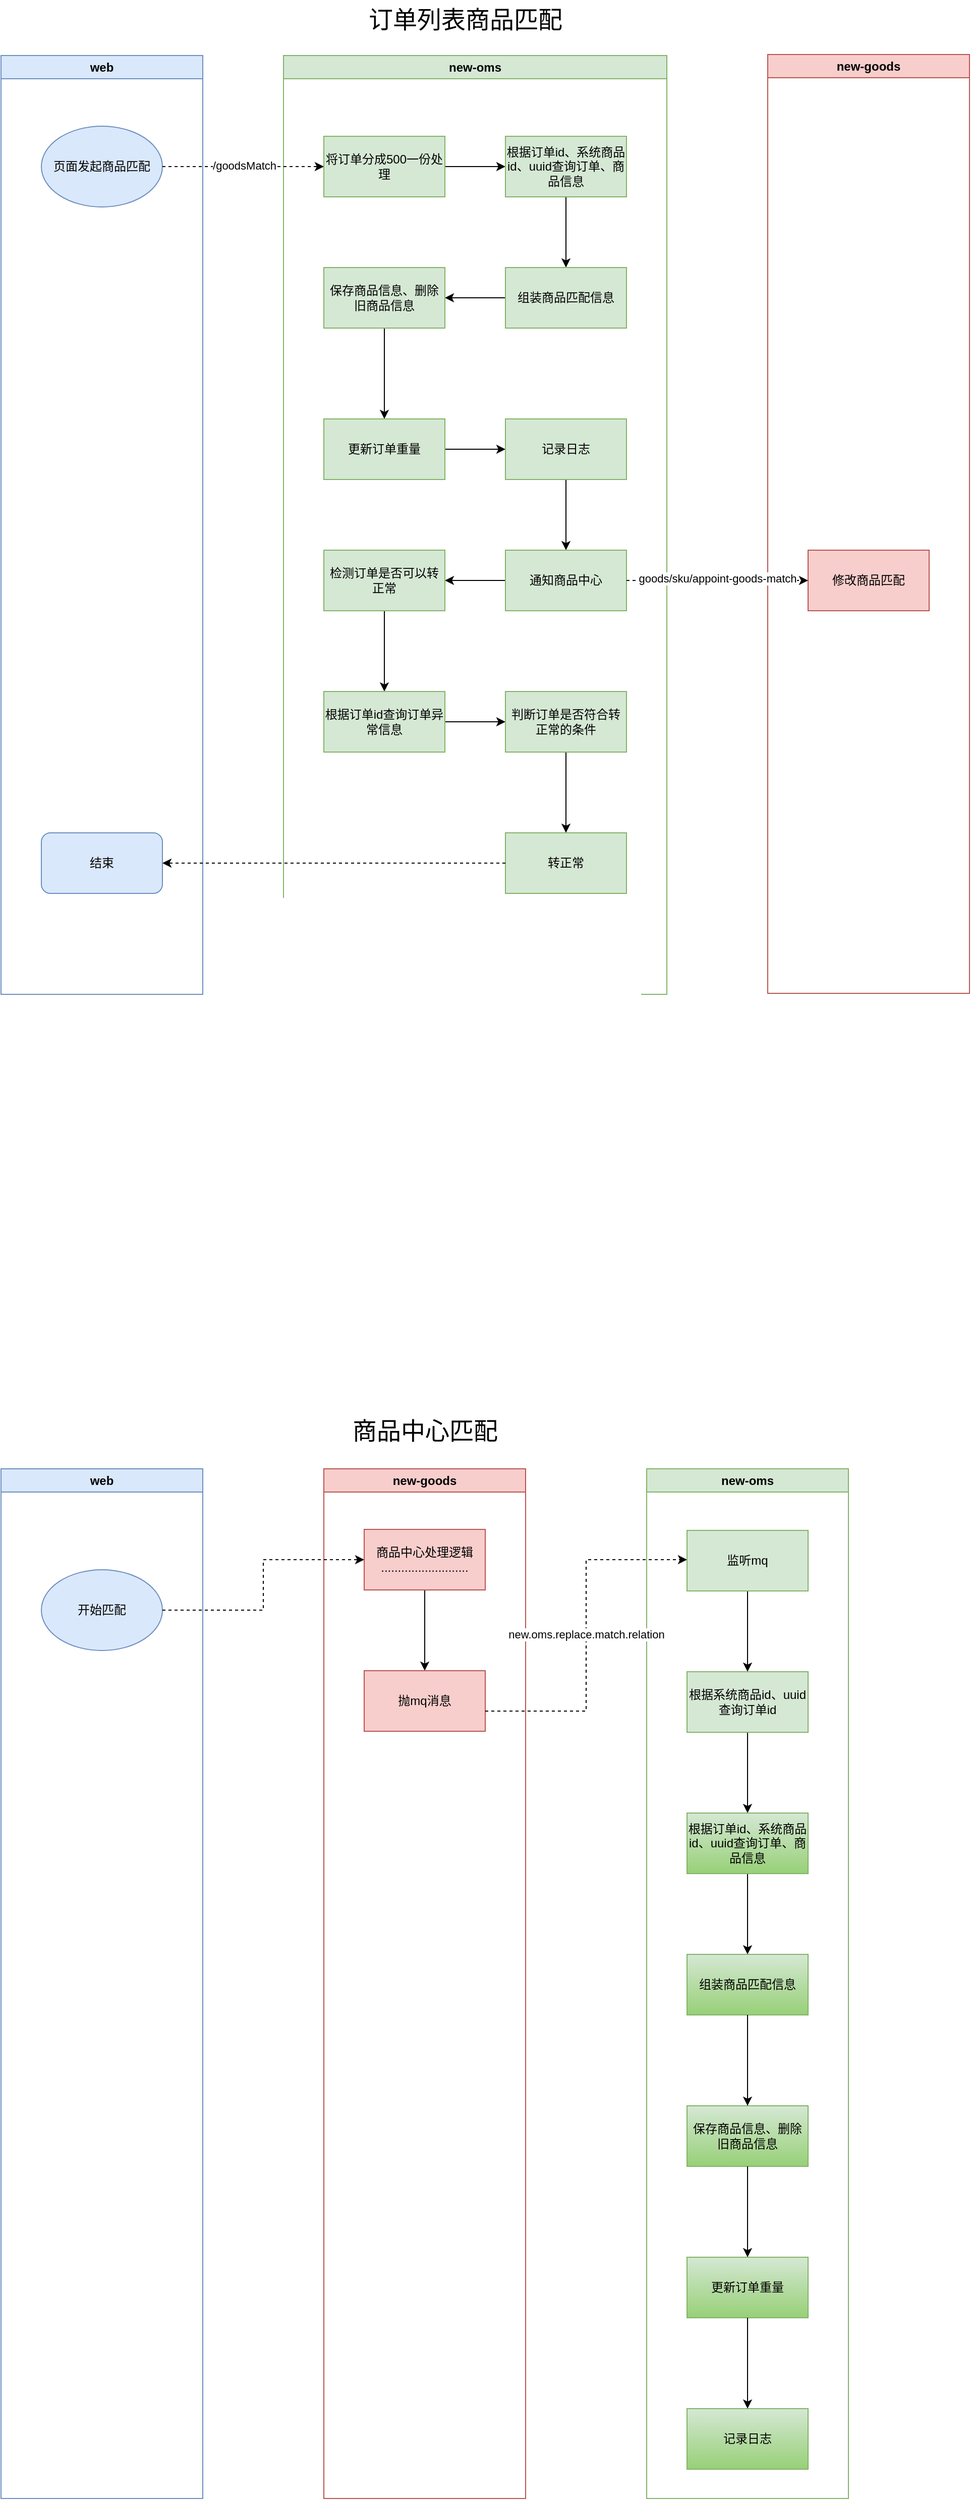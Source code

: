 <mxfile version="24.7.10">
  <diagram name="第 1 页" id="gVlICdoAYLYldk3fjAm1">
    <mxGraphModel dx="2074" dy="1106" grid="1" gridSize="10" guides="1" tooltips="1" connect="1" arrows="1" fold="1" page="1" pageScale="1" pageWidth="827" pageHeight="1169" math="0" shadow="0">
      <root>
        <mxCell id="0" />
        <mxCell id="1" parent="0" />
        <mxCell id="7TzGvKEf5VPIkmVuwXKu-1" value="&lt;font style=&quot;font-size: 24px;&quot;&gt;订单列表商品匹配&lt;/font&gt;" style="text;html=1;align=center;verticalAlign=middle;resizable=0;points=[];autosize=1;strokeColor=none;fillColor=none;" vertex="1" parent="1">
          <mxGeometry x="390" y="185" width="220" height="40" as="geometry" />
        </mxCell>
        <mxCell id="7TzGvKEf5VPIkmVuwXKu-2" value="web" style="swimlane;whiteSpace=wrap;html=1;fillColor=#dae8fc;strokeColor=#6c8ebf;" vertex="1" parent="1">
          <mxGeometry x="40" y="240" width="200" height="930" as="geometry" />
        </mxCell>
        <mxCell id="7TzGvKEf5VPIkmVuwXKu-16" value="页面发起商品匹配" style="ellipse;whiteSpace=wrap;html=1;fillColor=#dae8fc;strokeColor=#6c8ebf;" vertex="1" parent="7TzGvKEf5VPIkmVuwXKu-2">
          <mxGeometry x="40" y="70" width="120" height="80" as="geometry" />
        </mxCell>
        <mxCell id="7TzGvKEf5VPIkmVuwXKu-44" value="结束" style="rounded=1;whiteSpace=wrap;html=1;fillColor=#dae8fc;strokeColor=#6c8ebf;" vertex="1" parent="7TzGvKEf5VPIkmVuwXKu-2">
          <mxGeometry x="40" y="770" width="120" height="60" as="geometry" />
        </mxCell>
        <mxCell id="7TzGvKEf5VPIkmVuwXKu-4" value="new-oms" style="swimlane;whiteSpace=wrap;html=1;fillColor=#d5e8d4;strokeColor=#82b366;" vertex="1" parent="1">
          <mxGeometry x="320" y="240" width="380" height="930" as="geometry" />
        </mxCell>
        <mxCell id="7TzGvKEf5VPIkmVuwXKu-22" value="" style="edgeStyle=orthogonalEdgeStyle;rounded=0;orthogonalLoop=1;jettySize=auto;html=1;" edge="1" parent="7TzGvKEf5VPIkmVuwXKu-4" source="7TzGvKEf5VPIkmVuwXKu-17" target="7TzGvKEf5VPIkmVuwXKu-21">
          <mxGeometry relative="1" as="geometry" />
        </mxCell>
        <mxCell id="7TzGvKEf5VPIkmVuwXKu-17" value="将订单分成500一份处理" style="whiteSpace=wrap;html=1;fillColor=#d5e8d4;strokeColor=#82b366;" vertex="1" parent="7TzGvKEf5VPIkmVuwXKu-4">
          <mxGeometry x="40" y="80" width="120" height="60" as="geometry" />
        </mxCell>
        <mxCell id="7TzGvKEf5VPIkmVuwXKu-24" value="" style="edgeStyle=orthogonalEdgeStyle;rounded=0;orthogonalLoop=1;jettySize=auto;html=1;" edge="1" parent="7TzGvKEf5VPIkmVuwXKu-4" source="7TzGvKEf5VPIkmVuwXKu-21" target="7TzGvKEf5VPIkmVuwXKu-23">
          <mxGeometry relative="1" as="geometry" />
        </mxCell>
        <mxCell id="7TzGvKEf5VPIkmVuwXKu-21" value="根据订单id、系统商品id、uuid查询订单、商品信息" style="whiteSpace=wrap;html=1;fillColor=#d5e8d4;strokeColor=#82b366;" vertex="1" parent="7TzGvKEf5VPIkmVuwXKu-4">
          <mxGeometry x="220" y="80" width="120" height="60" as="geometry" />
        </mxCell>
        <mxCell id="7TzGvKEf5VPIkmVuwXKu-26" value="" style="edgeStyle=orthogonalEdgeStyle;rounded=0;orthogonalLoop=1;jettySize=auto;html=1;" edge="1" parent="7TzGvKEf5VPIkmVuwXKu-4" source="7TzGvKEf5VPIkmVuwXKu-23" target="7TzGvKEf5VPIkmVuwXKu-25">
          <mxGeometry relative="1" as="geometry" />
        </mxCell>
        <mxCell id="7TzGvKEf5VPIkmVuwXKu-23" value="组装商品匹配信息" style="whiteSpace=wrap;html=1;fillColor=#d5e8d4;strokeColor=#82b366;" vertex="1" parent="7TzGvKEf5VPIkmVuwXKu-4">
          <mxGeometry x="220" y="210" width="120" height="60" as="geometry" />
        </mxCell>
        <mxCell id="7TzGvKEf5VPIkmVuwXKu-28" value="" style="edgeStyle=orthogonalEdgeStyle;rounded=0;orthogonalLoop=1;jettySize=auto;html=1;" edge="1" parent="7TzGvKEf5VPIkmVuwXKu-4" source="7TzGvKEf5VPIkmVuwXKu-25" target="7TzGvKEf5VPIkmVuwXKu-27">
          <mxGeometry relative="1" as="geometry" />
        </mxCell>
        <mxCell id="7TzGvKEf5VPIkmVuwXKu-25" value="保存商品信息、删除旧商品信息" style="whiteSpace=wrap;html=1;fillColor=#d5e8d4;strokeColor=#82b366;" vertex="1" parent="7TzGvKEf5VPIkmVuwXKu-4">
          <mxGeometry x="40" y="210" width="120" height="60" as="geometry" />
        </mxCell>
        <mxCell id="7TzGvKEf5VPIkmVuwXKu-30" value="" style="edgeStyle=orthogonalEdgeStyle;rounded=0;orthogonalLoop=1;jettySize=auto;html=1;" edge="1" parent="7TzGvKEf5VPIkmVuwXKu-4" source="7TzGvKEf5VPIkmVuwXKu-27" target="7TzGvKEf5VPIkmVuwXKu-29">
          <mxGeometry relative="1" as="geometry" />
        </mxCell>
        <mxCell id="7TzGvKEf5VPIkmVuwXKu-27" value="更新订单重量" style="whiteSpace=wrap;html=1;fillColor=#d5e8d4;strokeColor=#82b366;" vertex="1" parent="7TzGvKEf5VPIkmVuwXKu-4">
          <mxGeometry x="40" y="360" width="120" height="60" as="geometry" />
        </mxCell>
        <mxCell id="7TzGvKEf5VPIkmVuwXKu-32" value="" style="edgeStyle=orthogonalEdgeStyle;rounded=0;orthogonalLoop=1;jettySize=auto;html=1;" edge="1" parent="7TzGvKEf5VPIkmVuwXKu-4" source="7TzGvKEf5VPIkmVuwXKu-29" target="7TzGvKEf5VPIkmVuwXKu-31">
          <mxGeometry relative="1" as="geometry" />
        </mxCell>
        <mxCell id="7TzGvKEf5VPIkmVuwXKu-29" value="记录日志" style="whiteSpace=wrap;html=1;fillColor=#d5e8d4;strokeColor=#82b366;" vertex="1" parent="7TzGvKEf5VPIkmVuwXKu-4">
          <mxGeometry x="220" y="360" width="120" height="60" as="geometry" />
        </mxCell>
        <mxCell id="7TzGvKEf5VPIkmVuwXKu-36" value="" style="edgeStyle=orthogonalEdgeStyle;rounded=0;orthogonalLoop=1;jettySize=auto;html=1;" edge="1" parent="7TzGvKEf5VPIkmVuwXKu-4" source="7TzGvKEf5VPIkmVuwXKu-31" target="7TzGvKEf5VPIkmVuwXKu-35">
          <mxGeometry relative="1" as="geometry" />
        </mxCell>
        <mxCell id="7TzGvKEf5VPIkmVuwXKu-31" value="通知商品中心" style="whiteSpace=wrap;html=1;fillColor=#d5e8d4;strokeColor=#82b366;" vertex="1" parent="7TzGvKEf5VPIkmVuwXKu-4">
          <mxGeometry x="220" y="490" width="120" height="60" as="geometry" />
        </mxCell>
        <mxCell id="7TzGvKEf5VPIkmVuwXKu-38" value="" style="edgeStyle=orthogonalEdgeStyle;rounded=0;orthogonalLoop=1;jettySize=auto;html=1;" edge="1" parent="7TzGvKEf5VPIkmVuwXKu-4" source="7TzGvKEf5VPIkmVuwXKu-35" target="7TzGvKEf5VPIkmVuwXKu-37">
          <mxGeometry relative="1" as="geometry" />
        </mxCell>
        <mxCell id="7TzGvKEf5VPIkmVuwXKu-35" value="检测订单是否可以转正常" style="whiteSpace=wrap;html=1;fillColor=#d5e8d4;strokeColor=#82b366;" vertex="1" parent="7TzGvKEf5VPIkmVuwXKu-4">
          <mxGeometry x="40" y="490" width="120" height="60" as="geometry" />
        </mxCell>
        <mxCell id="7TzGvKEf5VPIkmVuwXKu-40" value="" style="edgeStyle=orthogonalEdgeStyle;rounded=0;orthogonalLoop=1;jettySize=auto;html=1;" edge="1" parent="7TzGvKEf5VPIkmVuwXKu-4" source="7TzGvKEf5VPIkmVuwXKu-37" target="7TzGvKEf5VPIkmVuwXKu-39">
          <mxGeometry relative="1" as="geometry" />
        </mxCell>
        <mxCell id="7TzGvKEf5VPIkmVuwXKu-37" value="根据订单id查询订单异常信息" style="whiteSpace=wrap;html=1;fillColor=#d5e8d4;strokeColor=#82b366;" vertex="1" parent="7TzGvKEf5VPIkmVuwXKu-4">
          <mxGeometry x="40" y="630" width="120" height="60" as="geometry" />
        </mxCell>
        <mxCell id="7TzGvKEf5VPIkmVuwXKu-42" value="" style="edgeStyle=orthogonalEdgeStyle;rounded=0;orthogonalLoop=1;jettySize=auto;html=1;" edge="1" parent="7TzGvKEf5VPIkmVuwXKu-4" source="7TzGvKEf5VPIkmVuwXKu-39" target="7TzGvKEf5VPIkmVuwXKu-41">
          <mxGeometry relative="1" as="geometry" />
        </mxCell>
        <mxCell id="7TzGvKEf5VPIkmVuwXKu-39" value="判断订单是否符合转正常的条件" style="whiteSpace=wrap;html=1;fillColor=#d5e8d4;strokeColor=#82b366;" vertex="1" parent="7TzGvKEf5VPIkmVuwXKu-4">
          <mxGeometry x="220" y="630" width="120" height="60" as="geometry" />
        </mxCell>
        <mxCell id="7TzGvKEf5VPIkmVuwXKu-41" value="转正常" style="whiteSpace=wrap;html=1;fillColor=#d5e8d4;strokeColor=#82b366;" vertex="1" parent="7TzGvKEf5VPIkmVuwXKu-4">
          <mxGeometry x="220" y="770" width="120" height="60" as="geometry" />
        </mxCell>
        <mxCell id="7TzGvKEf5VPIkmVuwXKu-5" value="new-goods" style="swimlane;whiteSpace=wrap;html=1;fillColor=#f8cecc;strokeColor=#b85450;" vertex="1" parent="1">
          <mxGeometry x="800" y="239" width="200" height="930" as="geometry" />
        </mxCell>
        <mxCell id="7TzGvKEf5VPIkmVuwXKu-33" value="修改商品匹配" style="whiteSpace=wrap;html=1;fillColor=#f8cecc;strokeColor=#b85450;" vertex="1" parent="7TzGvKEf5VPIkmVuwXKu-5">
          <mxGeometry x="40" y="491" width="120" height="60" as="geometry" />
        </mxCell>
        <mxCell id="7TzGvKEf5VPIkmVuwXKu-18" value="" style="edgeStyle=orthogonalEdgeStyle;rounded=0;orthogonalLoop=1;jettySize=auto;html=1;dashed=1;" edge="1" parent="1" source="7TzGvKEf5VPIkmVuwXKu-16" target="7TzGvKEf5VPIkmVuwXKu-17">
          <mxGeometry relative="1" as="geometry" />
        </mxCell>
        <mxCell id="7TzGvKEf5VPIkmVuwXKu-20" value="/goodsMatch" style="edgeLabel;html=1;align=center;verticalAlign=middle;resizable=0;points=[];" vertex="1" connectable="0" parent="7TzGvKEf5VPIkmVuwXKu-18">
          <mxGeometry x="0.013" y="1" relative="1" as="geometry">
            <mxPoint as="offset" />
          </mxGeometry>
        </mxCell>
        <mxCell id="7TzGvKEf5VPIkmVuwXKu-34" value="" style="edgeStyle=orthogonalEdgeStyle;rounded=0;orthogonalLoop=1;jettySize=auto;html=1;dashed=1;" edge="1" parent="1" source="7TzGvKEf5VPIkmVuwXKu-31" target="7TzGvKEf5VPIkmVuwXKu-33">
          <mxGeometry relative="1" as="geometry" />
        </mxCell>
        <mxCell id="7TzGvKEf5VPIkmVuwXKu-46" value="goods/sku/appoint-goods-match" style="edgeLabel;html=1;align=center;verticalAlign=middle;resizable=0;points=[];" vertex="1" connectable="0" parent="7TzGvKEf5VPIkmVuwXKu-34">
          <mxGeometry y="2" relative="1" as="geometry">
            <mxPoint as="offset" />
          </mxGeometry>
        </mxCell>
        <mxCell id="7TzGvKEf5VPIkmVuwXKu-45" value="" style="edgeStyle=orthogonalEdgeStyle;rounded=0;orthogonalLoop=1;jettySize=auto;html=1;dashed=1;" edge="1" parent="1" source="7TzGvKEf5VPIkmVuwXKu-41" target="7TzGvKEf5VPIkmVuwXKu-44">
          <mxGeometry relative="1" as="geometry" />
        </mxCell>
        <mxCell id="7TzGvKEf5VPIkmVuwXKu-47" value="&lt;span style=&quot;font-size: 24px;&quot;&gt;商品中心匹配&lt;/span&gt;" style="text;html=1;align=center;verticalAlign=middle;resizable=0;points=[];autosize=1;strokeColor=none;fillColor=none;" vertex="1" parent="1">
          <mxGeometry x="375" y="1583" width="170" height="40" as="geometry" />
        </mxCell>
        <mxCell id="7TzGvKEf5VPIkmVuwXKu-48" value="new-goods" style="swimlane;whiteSpace=wrap;html=1;startSize=23;fillColor=#f8cecc;strokeColor=#b85450;" vertex="1" parent="1">
          <mxGeometry x="360" y="1640" width="200" height="1020" as="geometry" />
        </mxCell>
        <mxCell id="7TzGvKEf5VPIkmVuwXKu-57" value="" style="edgeStyle=orthogonalEdgeStyle;rounded=0;orthogonalLoop=1;jettySize=auto;html=1;" edge="1" parent="7TzGvKEf5VPIkmVuwXKu-48" source="7TzGvKEf5VPIkmVuwXKu-52" target="7TzGvKEf5VPIkmVuwXKu-56">
          <mxGeometry relative="1" as="geometry" />
        </mxCell>
        <mxCell id="7TzGvKEf5VPIkmVuwXKu-52" value="商品中心处理逻辑&lt;br&gt;.........................." style="whiteSpace=wrap;html=1;fillColor=#f8cecc;strokeColor=#b85450;" vertex="1" parent="7TzGvKEf5VPIkmVuwXKu-48">
          <mxGeometry x="40" y="60" width="120" height="60" as="geometry" />
        </mxCell>
        <mxCell id="7TzGvKEf5VPIkmVuwXKu-56" value="抛mq消息" style="whiteSpace=wrap;html=1;fillColor=#f8cecc;strokeColor=#b85450;" vertex="1" parent="7TzGvKEf5VPIkmVuwXKu-48">
          <mxGeometry x="40" y="200" width="120" height="60" as="geometry" />
        </mxCell>
        <mxCell id="7TzGvKEf5VPIkmVuwXKu-49" value="new-oms" style="swimlane;whiteSpace=wrap;html=1;fillColor=#d5e8d4;strokeColor=#82b366;" vertex="1" parent="1">
          <mxGeometry x="680" y="1640" width="200" height="1020" as="geometry" />
        </mxCell>
        <mxCell id="7TzGvKEf5VPIkmVuwXKu-62" value="" style="edgeStyle=orthogonalEdgeStyle;rounded=0;orthogonalLoop=1;jettySize=auto;html=1;" edge="1" parent="7TzGvKEf5VPIkmVuwXKu-49" source="7TzGvKEf5VPIkmVuwXKu-58" target="7TzGvKEf5VPIkmVuwXKu-61">
          <mxGeometry relative="1" as="geometry" />
        </mxCell>
        <mxCell id="7TzGvKEf5VPIkmVuwXKu-58" value="监听mq" style="whiteSpace=wrap;html=1;fillColor=#d5e8d4;strokeColor=#82b366;" vertex="1" parent="7TzGvKEf5VPIkmVuwXKu-49">
          <mxGeometry x="40" y="61" width="120" height="60" as="geometry" />
        </mxCell>
        <mxCell id="7TzGvKEf5VPIkmVuwXKu-86" style="edgeStyle=orthogonalEdgeStyle;rounded=0;orthogonalLoop=1;jettySize=auto;html=1;entryX=0.5;entryY=0;entryDx=0;entryDy=0;" edge="1" parent="7TzGvKEf5VPIkmVuwXKu-49" source="7TzGvKEf5VPIkmVuwXKu-61" target="7TzGvKEf5VPIkmVuwXKu-84">
          <mxGeometry relative="1" as="geometry" />
        </mxCell>
        <mxCell id="7TzGvKEf5VPIkmVuwXKu-61" value="根据系统商品id、uuid查询订单id" style="whiteSpace=wrap;html=1;fillColor=#d5e8d4;strokeColor=#82b366;" vertex="1" parent="7TzGvKEf5VPIkmVuwXKu-49">
          <mxGeometry x="40" y="201" width="120" height="60" as="geometry" />
        </mxCell>
        <mxCell id="7TzGvKEf5VPIkmVuwXKu-87" style="edgeStyle=orthogonalEdgeStyle;rounded=0;orthogonalLoop=1;jettySize=auto;html=1;entryX=0.5;entryY=0;entryDx=0;entryDy=0;" edge="1" parent="7TzGvKEf5VPIkmVuwXKu-49" source="7TzGvKEf5VPIkmVuwXKu-84" target="7TzGvKEf5VPIkmVuwXKu-68">
          <mxGeometry relative="1" as="geometry" />
        </mxCell>
        <mxCell id="7TzGvKEf5VPIkmVuwXKu-84" value="根据订单id、系统商品id、uuid查询订单、商品信息" style="whiteSpace=wrap;html=1;fillColor=#d5e8d4;strokeColor=#82b366;gradientColor=#97d077;" vertex="1" parent="7TzGvKEf5VPIkmVuwXKu-49">
          <mxGeometry x="40" y="341" width="120" height="60" as="geometry" />
        </mxCell>
        <mxCell id="7TzGvKEf5VPIkmVuwXKu-74" value="记录日志" style="whiteSpace=wrap;html=1;fillColor=#d5e8d4;strokeColor=#82b366;gradientColor=#97d077;" vertex="1" parent="7TzGvKEf5VPIkmVuwXKu-49">
          <mxGeometry x="40" y="931" width="120" height="60" as="geometry" />
        </mxCell>
        <mxCell id="7TzGvKEf5VPIkmVuwXKu-72" value="更新订单重量" style="whiteSpace=wrap;html=1;fillColor=#d5e8d4;strokeColor=#82b366;gradientColor=#97d077;" vertex="1" parent="7TzGvKEf5VPIkmVuwXKu-49">
          <mxGeometry x="40" y="781" width="120" height="60" as="geometry" />
        </mxCell>
        <mxCell id="7TzGvKEf5VPIkmVuwXKu-71" value="" style="edgeStyle=orthogonalEdgeStyle;rounded=0;orthogonalLoop=1;jettySize=auto;html=1;" edge="1" parent="7TzGvKEf5VPIkmVuwXKu-49" source="7TzGvKEf5VPIkmVuwXKu-72" target="7TzGvKEf5VPIkmVuwXKu-74">
          <mxGeometry relative="1" as="geometry" />
        </mxCell>
        <mxCell id="7TzGvKEf5VPIkmVuwXKu-70" value="保存商品信息、删除旧商品信息" style="whiteSpace=wrap;html=1;fillColor=#d5e8d4;strokeColor=#82b366;gradientColor=#97d077;" vertex="1" parent="7TzGvKEf5VPIkmVuwXKu-49">
          <mxGeometry x="40" y="631" width="120" height="60" as="geometry" />
        </mxCell>
        <mxCell id="7TzGvKEf5VPIkmVuwXKu-69" value="" style="edgeStyle=orthogonalEdgeStyle;rounded=0;orthogonalLoop=1;jettySize=auto;html=1;" edge="1" parent="7TzGvKEf5VPIkmVuwXKu-49" source="7TzGvKEf5VPIkmVuwXKu-70" target="7TzGvKEf5VPIkmVuwXKu-72">
          <mxGeometry relative="1" as="geometry" />
        </mxCell>
        <mxCell id="7TzGvKEf5VPIkmVuwXKu-68" value="组装商品匹配信息" style="whiteSpace=wrap;html=1;fillColor=#d5e8d4;strokeColor=#82b366;gradientColor=#97d077;" vertex="1" parent="7TzGvKEf5VPIkmVuwXKu-49">
          <mxGeometry x="40" y="481" width="120" height="60" as="geometry" />
        </mxCell>
        <mxCell id="7TzGvKEf5VPIkmVuwXKu-67" value="" style="edgeStyle=orthogonalEdgeStyle;rounded=0;orthogonalLoop=1;jettySize=auto;html=1;" edge="1" parent="7TzGvKEf5VPIkmVuwXKu-49" source="7TzGvKEf5VPIkmVuwXKu-68" target="7TzGvKEf5VPIkmVuwXKu-70">
          <mxGeometry relative="1" as="geometry" />
        </mxCell>
        <mxCell id="7TzGvKEf5VPIkmVuwXKu-50" value="web" style="swimlane;whiteSpace=wrap;html=1;fillColor=#dae8fc;strokeColor=#6c8ebf;" vertex="1" parent="1">
          <mxGeometry x="40" y="1640" width="200" height="1020" as="geometry" />
        </mxCell>
        <mxCell id="7TzGvKEf5VPIkmVuwXKu-51" value="开始匹配" style="ellipse;whiteSpace=wrap;html=1;fillColor=#dae8fc;strokeColor=#6c8ebf;" vertex="1" parent="7TzGvKEf5VPIkmVuwXKu-50">
          <mxGeometry x="40" y="100" width="120" height="80" as="geometry" />
        </mxCell>
        <mxCell id="7TzGvKEf5VPIkmVuwXKu-53" value="" style="edgeStyle=orthogonalEdgeStyle;rounded=0;orthogonalLoop=1;jettySize=auto;html=1;dashed=1;" edge="1" parent="1" source="7TzGvKEf5VPIkmVuwXKu-51" target="7TzGvKEf5VPIkmVuwXKu-52">
          <mxGeometry relative="1" as="geometry" />
        </mxCell>
        <mxCell id="7TzGvKEf5VPIkmVuwXKu-59" value="" style="edgeStyle=orthogonalEdgeStyle;rounded=0;orthogonalLoop=1;jettySize=auto;html=1;dashed=1;" edge="1" parent="1" source="7TzGvKEf5VPIkmVuwXKu-56" target="7TzGvKEf5VPIkmVuwXKu-58">
          <mxGeometry relative="1" as="geometry">
            <Array as="points">
              <mxPoint x="620" y="1880" />
              <mxPoint x="620" y="1730" />
            </Array>
          </mxGeometry>
        </mxCell>
        <mxCell id="7TzGvKEf5VPIkmVuwXKu-60" value="new.oms.replace.match.relation" style="edgeLabel;html=1;align=center;verticalAlign=middle;resizable=0;points=[];" vertex="1" connectable="0" parent="7TzGvKEf5VPIkmVuwXKu-59">
          <mxGeometry x="0.006" relative="1" as="geometry">
            <mxPoint as="offset" />
          </mxGeometry>
        </mxCell>
      </root>
    </mxGraphModel>
  </diagram>
</mxfile>
